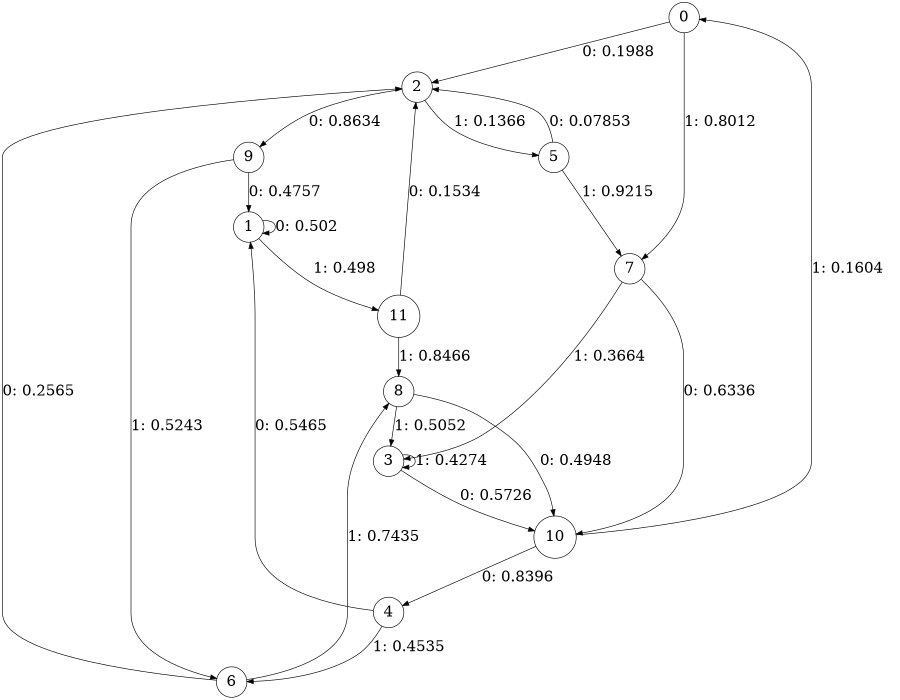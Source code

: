 digraph "ch10faceL4" {
size = "6,8.5";
ratio = "fill";
node [shape = circle];
node [fontsize = 24];
edge [fontsize = 24];
0 -> 2 [label = "0: 0.1988   "];
0 -> 7 [label = "1: 0.8012   "];
1 -> 1 [label = "0: 0.502    "];
1 -> 11 [label = "1: 0.498    "];
2 -> 9 [label = "0: 0.8634   "];
2 -> 5 [label = "1: 0.1366   "];
3 -> 10 [label = "0: 0.5726   "];
3 -> 3 [label = "1: 0.4274   "];
4 -> 1 [label = "0: 0.5465   "];
4 -> 6 [label = "1: 0.4535   "];
5 -> 2 [label = "0: 0.07853  "];
5 -> 7 [label = "1: 0.9215   "];
6 -> 2 [label = "0: 0.2565   "];
6 -> 8 [label = "1: 0.7435   "];
7 -> 10 [label = "0: 0.6336   "];
7 -> 3 [label = "1: 0.3664   "];
8 -> 10 [label = "0: 0.4948   "];
8 -> 3 [label = "1: 0.5052   "];
9 -> 1 [label = "0: 0.4757   "];
9 -> 6 [label = "1: 0.5243   "];
10 -> 4 [label = "0: 0.8396   "];
10 -> 0 [label = "1: 0.1604   "];
11 -> 2 [label = "0: 0.1534   "];
11 -> 8 [label = "1: 0.8466   "];
}